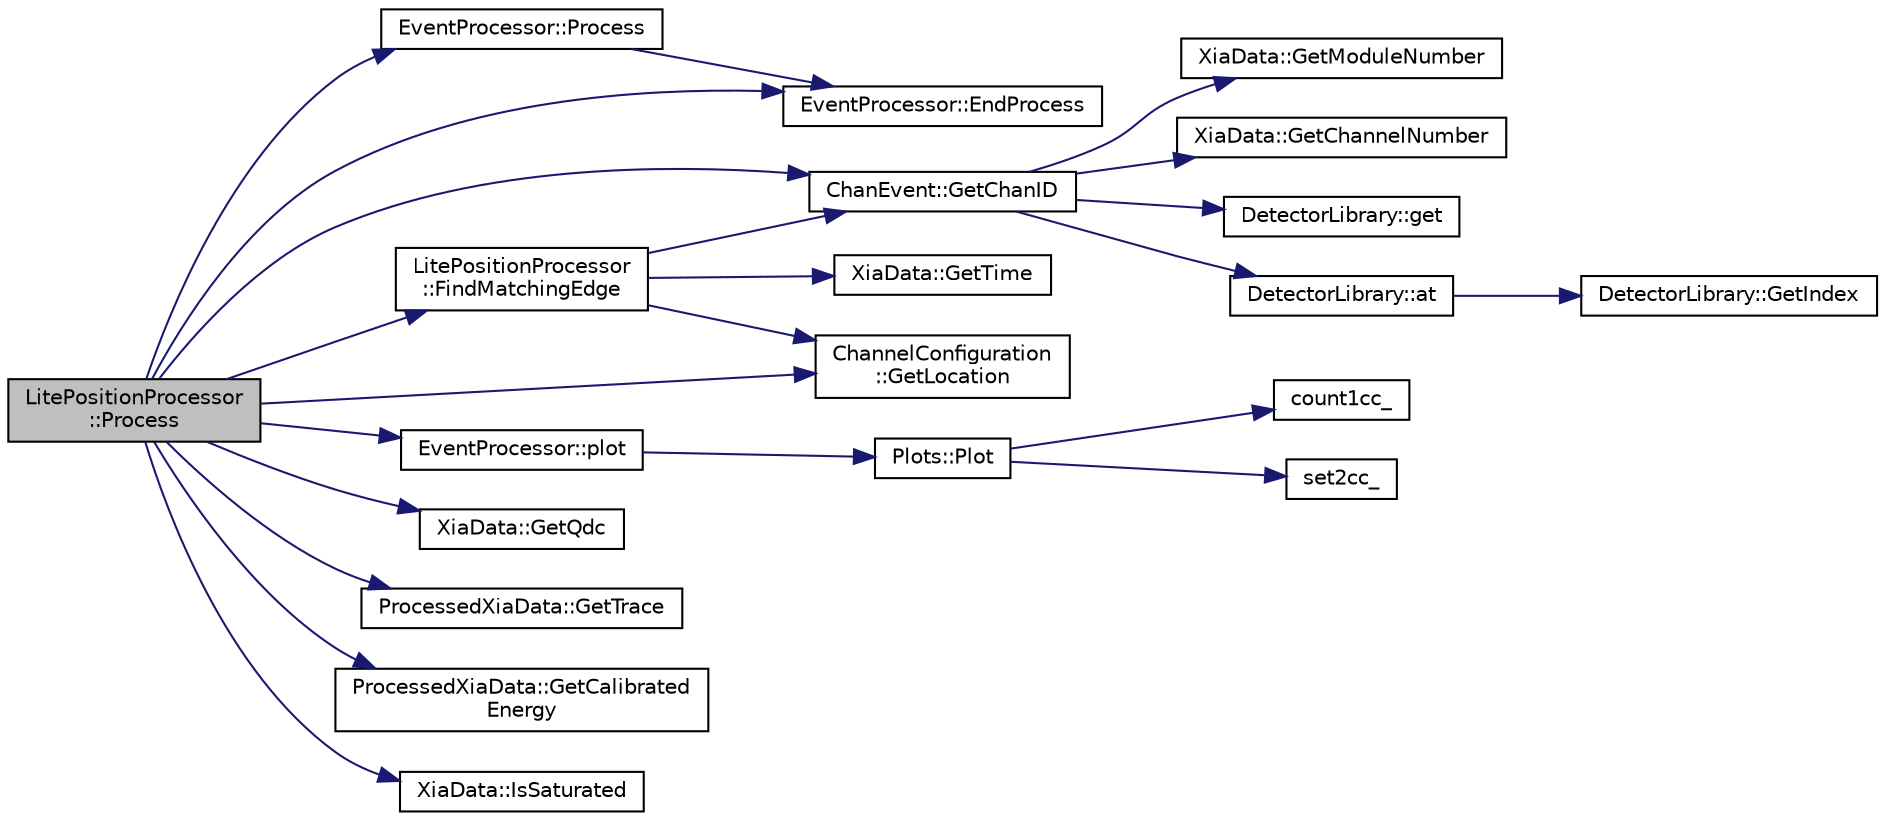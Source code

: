 digraph "LitePositionProcessor::Process"
{
  edge [fontname="Helvetica",fontsize="10",labelfontname="Helvetica",labelfontsize="10"];
  node [fontname="Helvetica",fontsize="10",shape=record];
  rankdir="LR";
  Node1 [label="LitePositionProcessor\l::Process",height=0.2,width=0.4,color="black", fillcolor="grey75", style="filled", fontcolor="black"];
  Node1 -> Node2 [color="midnightblue",fontsize="10",style="solid",fontname="Helvetica"];
  Node2 [label="EventProcessor::Process",height=0.2,width=0.4,color="black", fillcolor="white", style="filled",URL="$d6/d65/class_event_processor.html#ae2d41a947da0cb509fd0ca85f6caa0fc"];
  Node2 -> Node3 [color="midnightblue",fontsize="10",style="solid",fontname="Helvetica"];
  Node3 [label="EventProcessor::EndProcess",height=0.2,width=0.4,color="black", fillcolor="white", style="filled",URL="$d6/d65/class_event_processor.html#a301eb8d69b3ceeeb4e69ce84a685f5a1"];
  Node1 -> Node4 [color="midnightblue",fontsize="10",style="solid",fontname="Helvetica"];
  Node4 [label="ChanEvent::GetChanID",height=0.2,width=0.4,color="black", fillcolor="white", style="filled",URL="$d5/d91/class_chan_event.html#ac92976ab74eb43a72bf6e6e536f59496"];
  Node4 -> Node5 [color="midnightblue",fontsize="10",style="solid",fontname="Helvetica"];
  Node5 [label="DetectorLibrary::get",height=0.2,width=0.4,color="black", fillcolor="white", style="filled",URL="$dc/dbe/class_detector_library.html#a6ab3ff825daa8b607865086741bc9b2c"];
  Node4 -> Node6 [color="midnightblue",fontsize="10",style="solid",fontname="Helvetica"];
  Node6 [label="DetectorLibrary::at",height=0.2,width=0.4,color="black", fillcolor="white", style="filled",URL="$dc/dbe/class_detector_library.html#a7dc03a85fdd914647e3b4405524d8f02"];
  Node6 -> Node7 [color="midnightblue",fontsize="10",style="solid",fontname="Helvetica"];
  Node7 [label="DetectorLibrary::GetIndex",height=0.2,width=0.4,color="black", fillcolor="white", style="filled",URL="$dc/dbe/class_detector_library.html#a90877646fc3c5c845baa0ff3643335d4"];
  Node4 -> Node8 [color="midnightblue",fontsize="10",style="solid",fontname="Helvetica"];
  Node8 [label="XiaData::GetModuleNumber",height=0.2,width=0.4,color="black", fillcolor="white", style="filled",URL="$d2/ddd/class_xia_data.html#afcf7210c72022a696a926259d1c5ff84"];
  Node4 -> Node9 [color="midnightblue",fontsize="10",style="solid",fontname="Helvetica"];
  Node9 [label="XiaData::GetChannelNumber",height=0.2,width=0.4,color="black", fillcolor="white", style="filled",URL="$d2/ddd/class_xia_data.html#a34bf9ef6f8f1dee918da2be675e7767a"];
  Node1 -> Node10 [color="midnightblue",fontsize="10",style="solid",fontname="Helvetica"];
  Node10 [label="ChannelConfiguration\l::GetLocation",height=0.2,width=0.4,color="black", fillcolor="white", style="filled",URL="$d6/d20/class_channel_configuration.html#a63b0841b2af27b4d019b5f68097a5eef"];
  Node1 -> Node11 [color="midnightblue",fontsize="10",style="solid",fontname="Helvetica"];
  Node11 [label="EventProcessor::plot",height=0.2,width=0.4,color="black", fillcolor="white", style="filled",URL="$d6/d65/class_event_processor.html#ad5201bb392726e409ba2a6ac44e764d8",tooltip="Implementation of the plot command to interface with the DAMM routines. "];
  Node11 -> Node12 [color="midnightblue",fontsize="10",style="solid",fontname="Helvetica"];
  Node12 [label="Plots::Plot",height=0.2,width=0.4,color="black", fillcolor="white", style="filled",URL="$d7/d8b/class_plots.html#a68849b82c8c7a5d57f972cbd8de83328",tooltip="Plots into histogram defined by dammId. "];
  Node12 -> Node13 [color="midnightblue",fontsize="10",style="solid",fontname="Helvetica"];
  Node13 [label="count1cc_",height=0.2,width=0.4,color="black", fillcolor="white", style="filled",URL="$da/d57/_scanor_8hpp.html#a31aca3d0ff704e08f8f8968288ae7895",tooltip="Defines the DAMM function to call for 1D hists */. "];
  Node12 -> Node14 [color="midnightblue",fontsize="10",style="solid",fontname="Helvetica"];
  Node14 [label="set2cc_",height=0.2,width=0.4,color="black", fillcolor="white", style="filled",URL="$da/d57/_scanor_8hpp.html#a8b0a662ebdb3f947ba8470bf89f11c3a",tooltip="Defines the DAMM function to call for 2D hists */. "];
  Node1 -> Node15 [color="midnightblue",fontsize="10",style="solid",fontname="Helvetica"];
  Node15 [label="LitePositionProcessor\l::FindMatchingEdge",height=0.2,width=0.4,color="black", fillcolor="white", style="filled",URL="$d3/dab/class_lite_position_processor.html#a52476ab85ff699211d625ac941e84c95"];
  Node15 -> Node4 [color="midnightblue",fontsize="10",style="solid",fontname="Helvetica"];
  Node15 -> Node10 [color="midnightblue",fontsize="10",style="solid",fontname="Helvetica"];
  Node15 -> Node16 [color="midnightblue",fontsize="10",style="solid",fontname="Helvetica"];
  Node16 [label="XiaData::GetTime",height=0.2,width=0.4,color="black", fillcolor="white", style="filled",URL="$d2/ddd/class_xia_data.html#ac11c489cabed7180f6516d724d387a56"];
  Node1 -> Node17 [color="midnightblue",fontsize="10",style="solid",fontname="Helvetica"];
  Node17 [label="XiaData::GetQdc",height=0.2,width=0.4,color="black", fillcolor="white", style="filled",URL="$d2/ddd/class_xia_data.html#a7b617d36e152efa74c4f657bc3848c81"];
  Node1 -> Node18 [color="midnightblue",fontsize="10",style="solid",fontname="Helvetica"];
  Node18 [label="ProcessedXiaData::GetTrace",height=0.2,width=0.4,color="black", fillcolor="white", style="filled",URL="$df/d3c/class_processed_xia_data.html#a2d98ff813786abdb09ebc6bd22dbf48d"];
  Node1 -> Node19 [color="midnightblue",fontsize="10",style="solid",fontname="Helvetica"];
  Node19 [label="ProcessedXiaData::GetCalibrated\lEnergy",height=0.2,width=0.4,color="black", fillcolor="white", style="filled",URL="$df/d3c/class_processed_xia_data.html#ab9364a5f0a990ef3f27baa902d1c6036"];
  Node1 -> Node20 [color="midnightblue",fontsize="10",style="solid",fontname="Helvetica"];
  Node20 [label="XiaData::IsSaturated",height=0.2,width=0.4,color="black", fillcolor="white", style="filled",URL="$d2/ddd/class_xia_data.html#a71da12674be88f691bc00b7b0090c3f1"];
  Node1 -> Node3 [color="midnightblue",fontsize="10",style="solid",fontname="Helvetica"];
}
